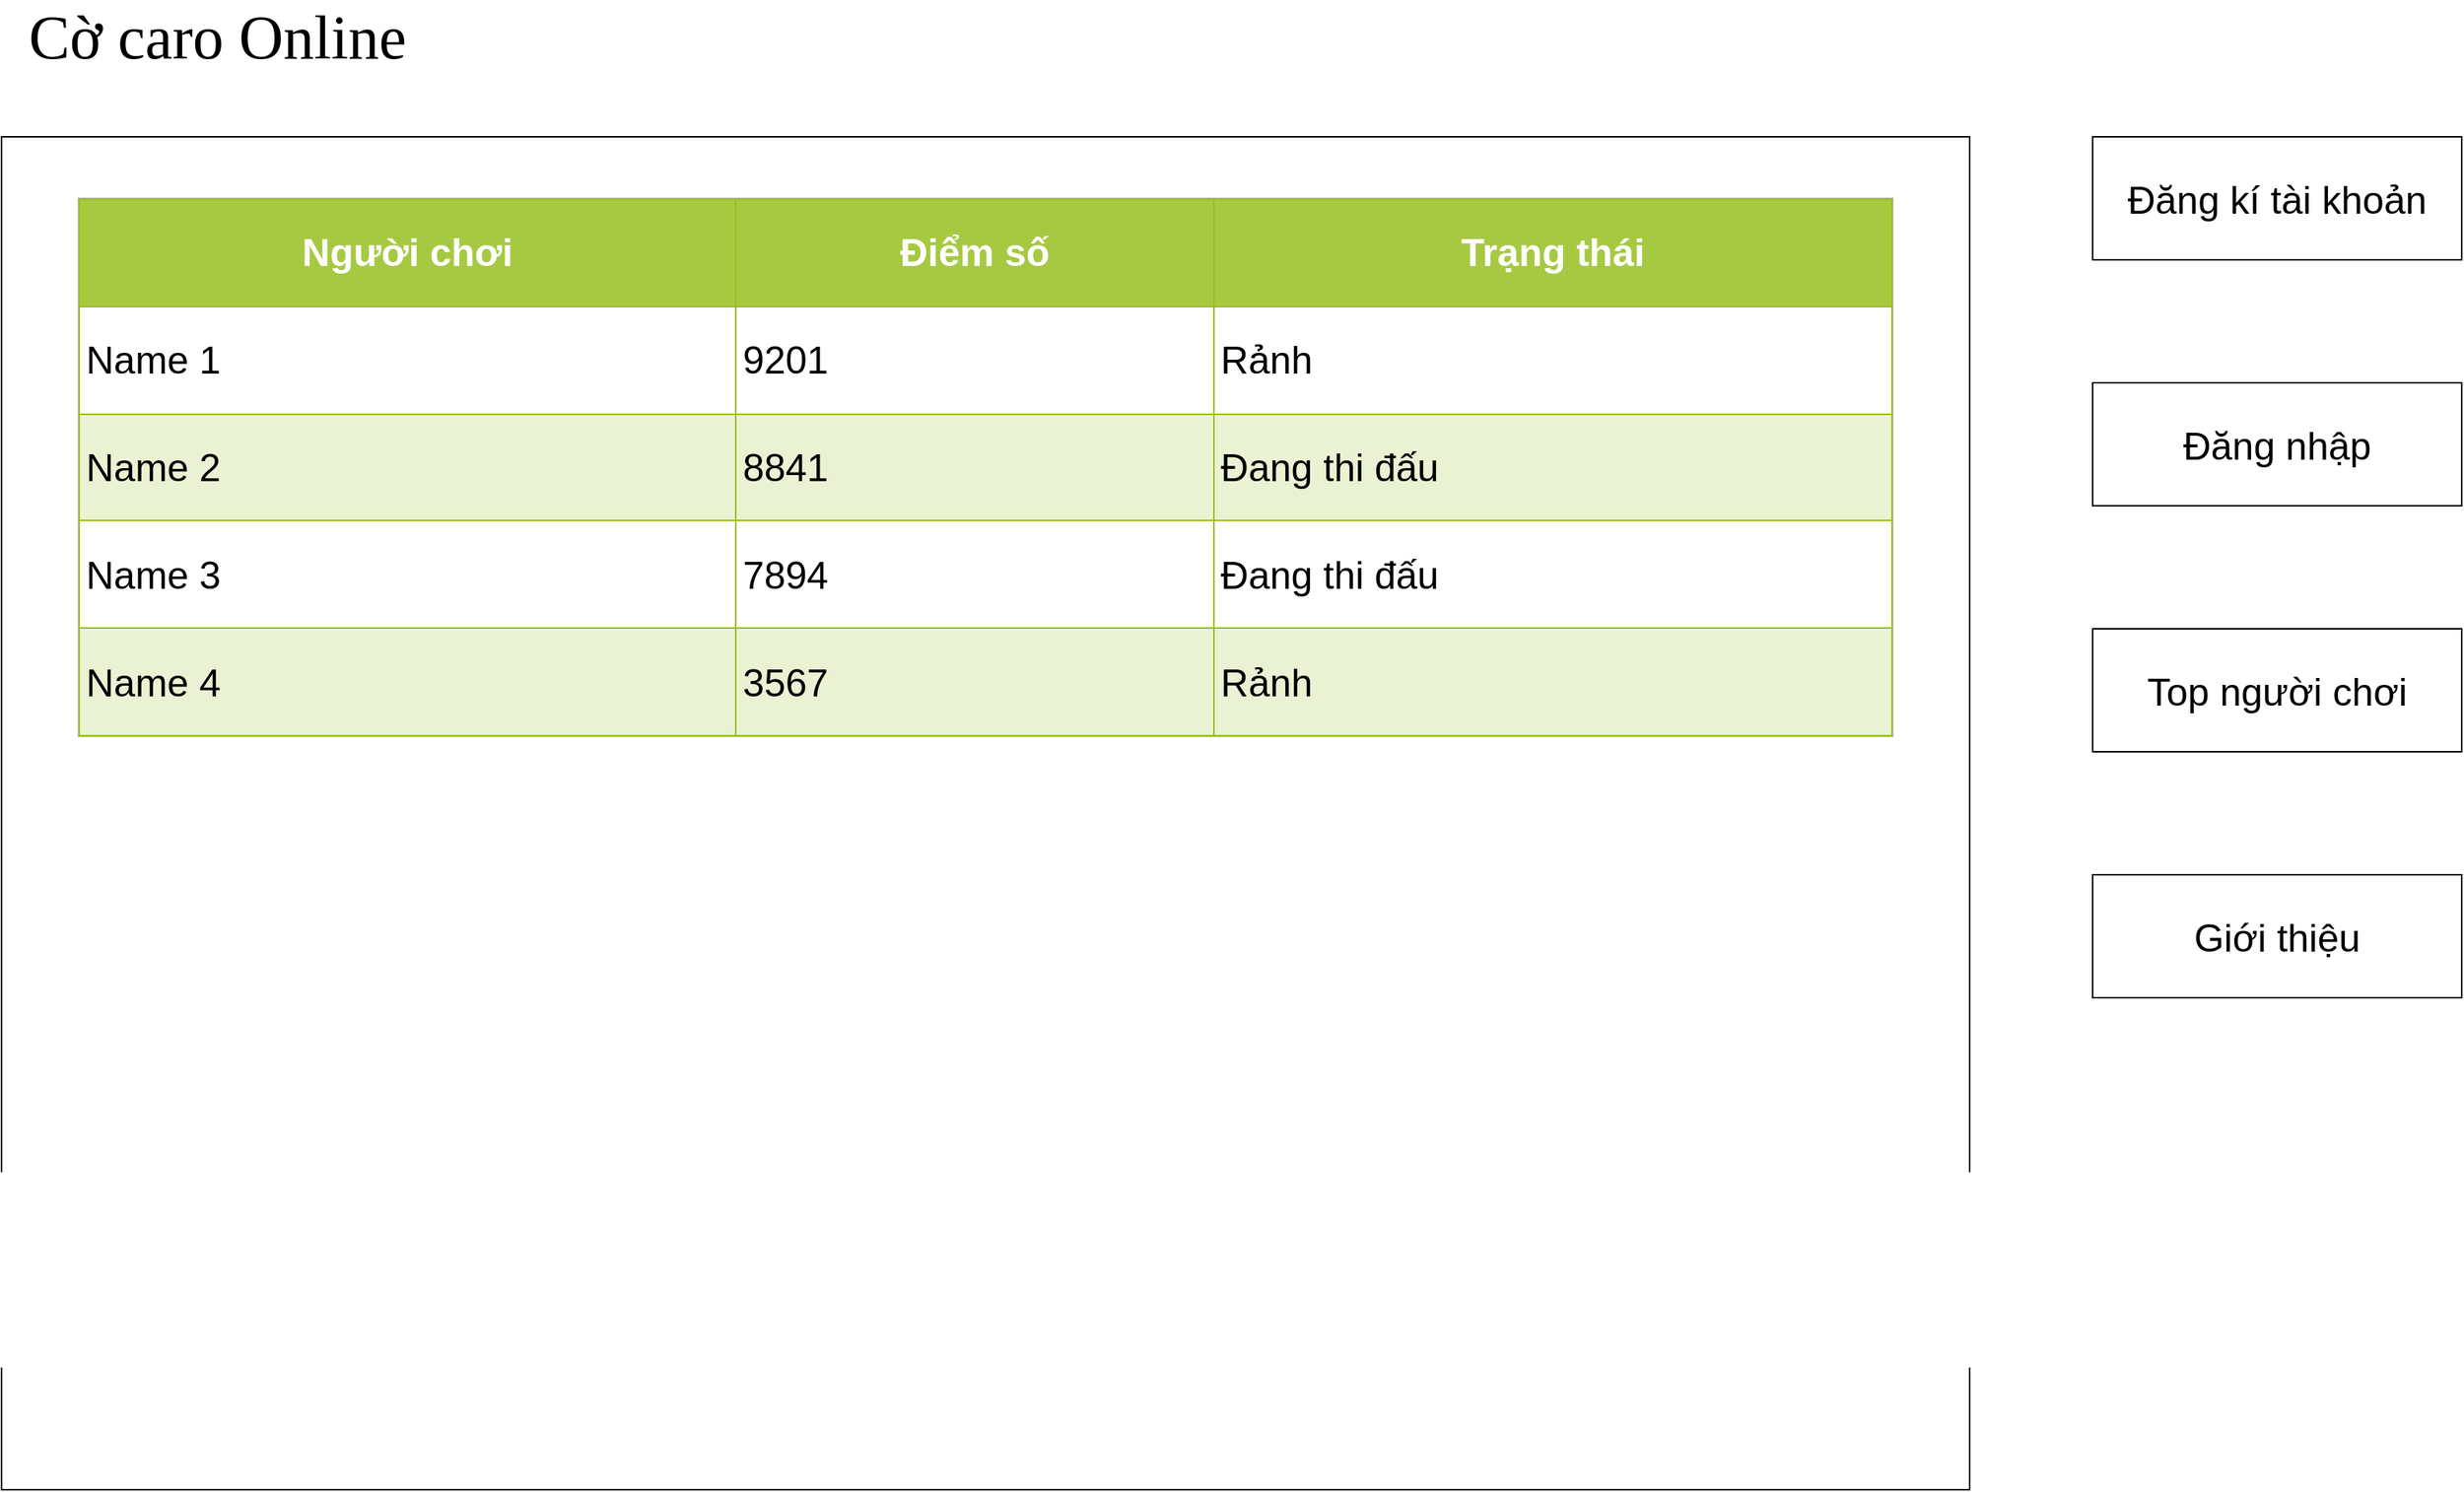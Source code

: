 <mxfile version="13.6.5" type="device"><diagram id="SBrvXS6OMA22eXNW6WWp" name="Page-1"><mxGraphModel dx="1730" dy="873" grid="1" gridSize="10" guides="1" tooltips="1" connect="1" arrows="1" fold="1" page="1" pageScale="1" pageWidth="1920" pageHeight="1200" math="0" shadow="0"><root><mxCell id="0"/><mxCell id="1" parent="0"/><mxCell id="YX3HaWW4ZmTE7RN8CBh2-1" value="" style="rounded=0;whiteSpace=wrap;html=1;fontSize=16;" vertex="1" parent="1"><mxGeometry x="160" y="160" width="1280" height="880" as="geometry"/></mxCell><mxCell id="YX3HaWW4ZmTE7RN8CBh2-2" value="&lt;font style=&quot;font-size: 25px&quot;&gt;Đăng kí tài khoản&lt;/font&gt;" style="rounded=0;whiteSpace=wrap;html=1;" vertex="1" parent="1"><mxGeometry x="1520" y="160" width="240" height="80" as="geometry"/></mxCell><mxCell id="YX3HaWW4ZmTE7RN8CBh2-4" value="&lt;table border=&quot;1&quot; width=&quot;100%&quot; cellpadding=&quot;4&quot; style=&quot;width: 100% ; height: 100% ; border-collapse: collapse&quot;&gt;&lt;tbody style=&quot;font-size: 25px&quot;&gt;&lt;tr style=&quot;background-color: #a7c942 ; color: #ffffff ; border: 1px solid #98bf21&quot;&gt;&lt;th style=&quot;text-align: center&quot;&gt;Người chơi&lt;/th&gt;&lt;th style=&quot;text-align: center&quot;&gt;Điểm số&lt;/th&gt;&lt;th style=&quot;text-align: center&quot;&gt;Trạng thái&lt;/th&gt;&lt;/tr&gt;&lt;tr style=&quot;border: 1px solid #98bf21&quot;&gt;&lt;td&gt;Name 1&lt;/td&gt;&lt;td&gt;9201&lt;/td&gt;&lt;td&gt;Rảnh&lt;/td&gt;&lt;/tr&gt;&lt;tr style=&quot;background-color: #eaf2d3 ; border: 1px solid #98bf21&quot;&gt;&lt;td&gt;Name 2&lt;/td&gt;&lt;td&gt;8841&lt;/td&gt;&lt;td&gt;Đang thi đấu&lt;/td&gt;&lt;/tr&gt;&lt;tr style=&quot;border: 1px solid #98bf21&quot;&gt;&lt;td&gt;Name 3&lt;/td&gt;&lt;td&gt;7894&lt;/td&gt;&lt;td&gt;Đang thi đấu&lt;/td&gt;&lt;/tr&gt;&lt;tr style=&quot;background-color: #eaf2d3 ; border: 1px solid #98bf21&quot;&gt;&lt;td&gt;Name 4&lt;/td&gt;&lt;td&gt;3567&lt;/td&gt;&lt;td&gt;Rảnh&lt;/td&gt;&lt;/tr&gt;&lt;/tbody&gt;&lt;/table&gt;" style="text;html=1;strokeColor=#c0c0c0;fillColor=#ffffff;overflow=fill;rounded=0;fontSize=16;" vertex="1" parent="1"><mxGeometry x="210" y="200" width="1180" height="350" as="geometry"/></mxCell><mxCell id="YX3HaWW4ZmTE7RN8CBh2-5" value="&lt;font style=&quot;font-size: 40px&quot; face=&quot;Comic Sans MS&quot;&gt;Cờ caro Online&lt;/font&gt;" style="text;html=1;align=center;verticalAlign=middle;resizable=0;points=[];autosize=1;fontSize=16;" vertex="1" parent="1"><mxGeometry x="160" y="80" width="280" height="30" as="geometry"/></mxCell><mxCell id="YX3HaWW4ZmTE7RN8CBh2-7" value="&lt;span style=&quot;font-size: 25px&quot;&gt;Đăng nhập&lt;/span&gt;" style="rounded=0;whiteSpace=wrap;html=1;" vertex="1" parent="1"><mxGeometry x="1520" y="320" width="240" height="80" as="geometry"/></mxCell><mxCell id="YX3HaWW4ZmTE7RN8CBh2-8" value="&lt;span style=&quot;font-size: 25px&quot;&gt;Top người chơi&lt;/span&gt;" style="rounded=0;whiteSpace=wrap;html=1;" vertex="1" parent="1"><mxGeometry x="1520" y="480" width="240" height="80" as="geometry"/></mxCell><mxCell id="YX3HaWW4ZmTE7RN8CBh2-9" value="&lt;span style=&quot;font-size: 25px&quot;&gt;Giới thiệu&lt;/span&gt;" style="rounded=0;whiteSpace=wrap;html=1;" vertex="1" parent="1"><mxGeometry x="1520" y="640" width="240" height="80" as="geometry"/></mxCell></root></mxGraphModel></diagram></mxfile>
